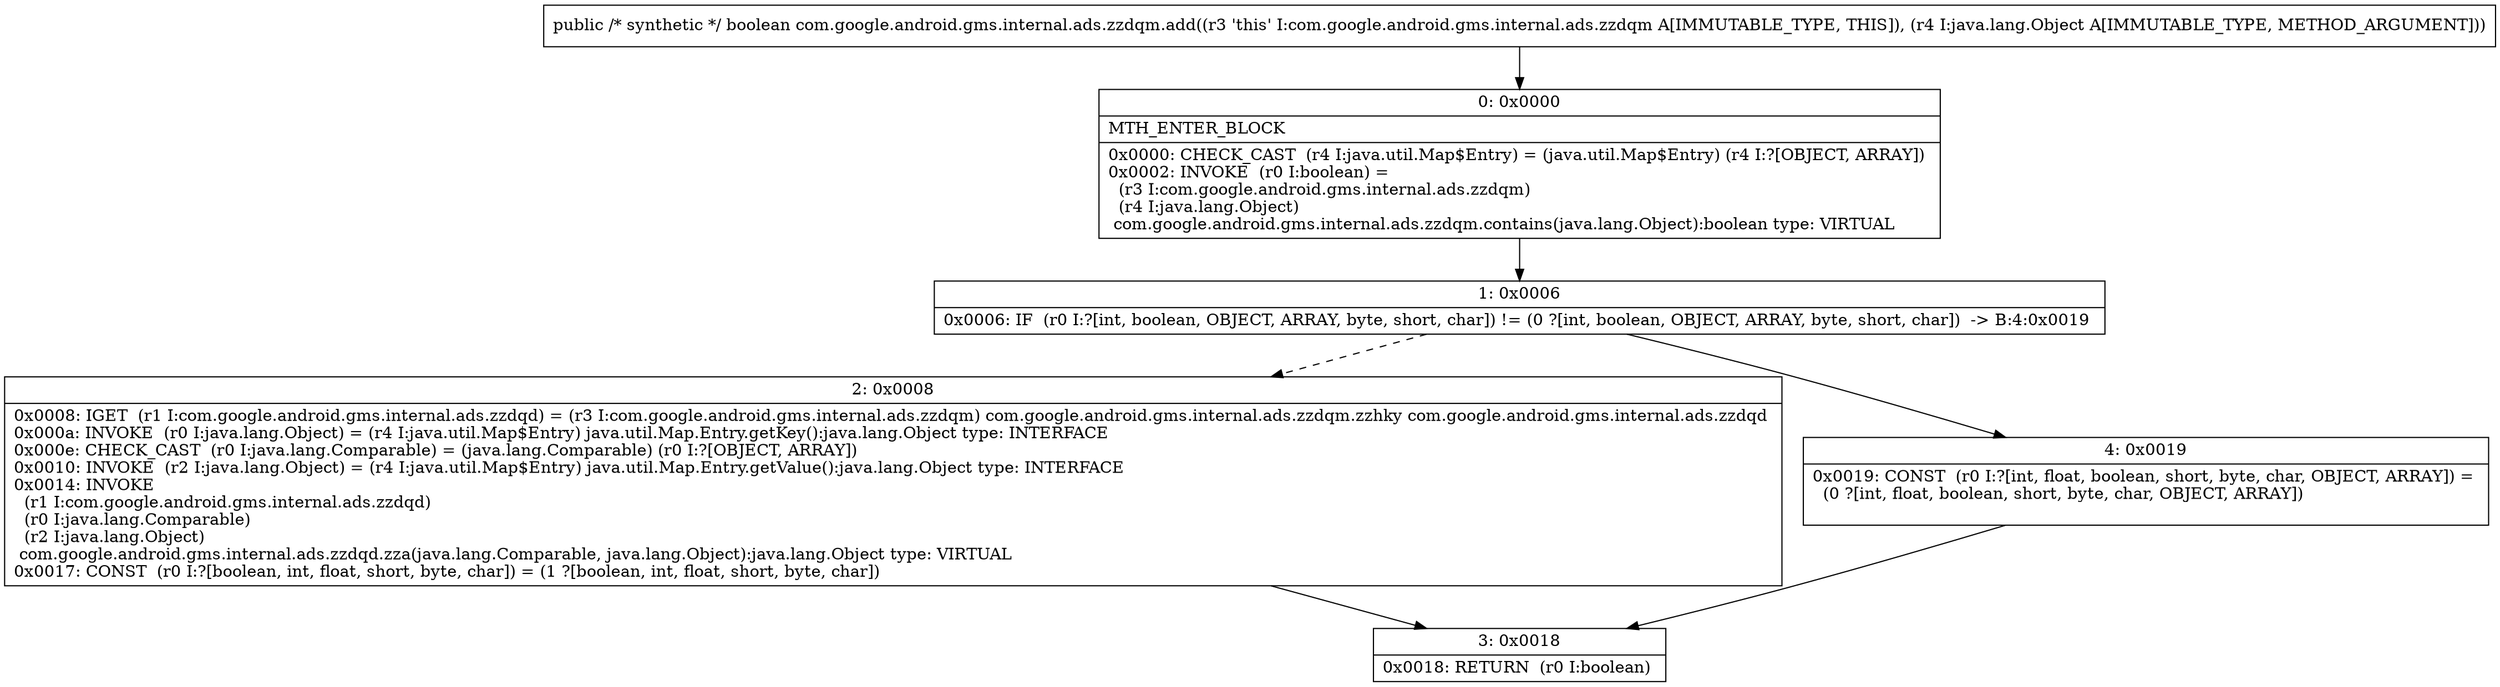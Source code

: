 digraph "CFG forcom.google.android.gms.internal.ads.zzdqm.add(Ljava\/lang\/Object;)Z" {
Node_0 [shape=record,label="{0\:\ 0x0000|MTH_ENTER_BLOCK\l|0x0000: CHECK_CAST  (r4 I:java.util.Map$Entry) = (java.util.Map$Entry) (r4 I:?[OBJECT, ARRAY]) \l0x0002: INVOKE  (r0 I:boolean) = \l  (r3 I:com.google.android.gms.internal.ads.zzdqm)\l  (r4 I:java.lang.Object)\l com.google.android.gms.internal.ads.zzdqm.contains(java.lang.Object):boolean type: VIRTUAL \l}"];
Node_1 [shape=record,label="{1\:\ 0x0006|0x0006: IF  (r0 I:?[int, boolean, OBJECT, ARRAY, byte, short, char]) != (0 ?[int, boolean, OBJECT, ARRAY, byte, short, char])  \-\> B:4:0x0019 \l}"];
Node_2 [shape=record,label="{2\:\ 0x0008|0x0008: IGET  (r1 I:com.google.android.gms.internal.ads.zzdqd) = (r3 I:com.google.android.gms.internal.ads.zzdqm) com.google.android.gms.internal.ads.zzdqm.zzhky com.google.android.gms.internal.ads.zzdqd \l0x000a: INVOKE  (r0 I:java.lang.Object) = (r4 I:java.util.Map$Entry) java.util.Map.Entry.getKey():java.lang.Object type: INTERFACE \l0x000e: CHECK_CAST  (r0 I:java.lang.Comparable) = (java.lang.Comparable) (r0 I:?[OBJECT, ARRAY]) \l0x0010: INVOKE  (r2 I:java.lang.Object) = (r4 I:java.util.Map$Entry) java.util.Map.Entry.getValue():java.lang.Object type: INTERFACE \l0x0014: INVOKE  \l  (r1 I:com.google.android.gms.internal.ads.zzdqd)\l  (r0 I:java.lang.Comparable)\l  (r2 I:java.lang.Object)\l com.google.android.gms.internal.ads.zzdqd.zza(java.lang.Comparable, java.lang.Object):java.lang.Object type: VIRTUAL \l0x0017: CONST  (r0 I:?[boolean, int, float, short, byte, char]) = (1 ?[boolean, int, float, short, byte, char]) \l}"];
Node_3 [shape=record,label="{3\:\ 0x0018|0x0018: RETURN  (r0 I:boolean) \l}"];
Node_4 [shape=record,label="{4\:\ 0x0019|0x0019: CONST  (r0 I:?[int, float, boolean, short, byte, char, OBJECT, ARRAY]) = \l  (0 ?[int, float, boolean, short, byte, char, OBJECT, ARRAY])\l \l}"];
MethodNode[shape=record,label="{public \/* synthetic *\/ boolean com.google.android.gms.internal.ads.zzdqm.add((r3 'this' I:com.google.android.gms.internal.ads.zzdqm A[IMMUTABLE_TYPE, THIS]), (r4 I:java.lang.Object A[IMMUTABLE_TYPE, METHOD_ARGUMENT])) }"];
MethodNode -> Node_0;
Node_0 -> Node_1;
Node_1 -> Node_2[style=dashed];
Node_1 -> Node_4;
Node_2 -> Node_3;
Node_4 -> Node_3;
}

